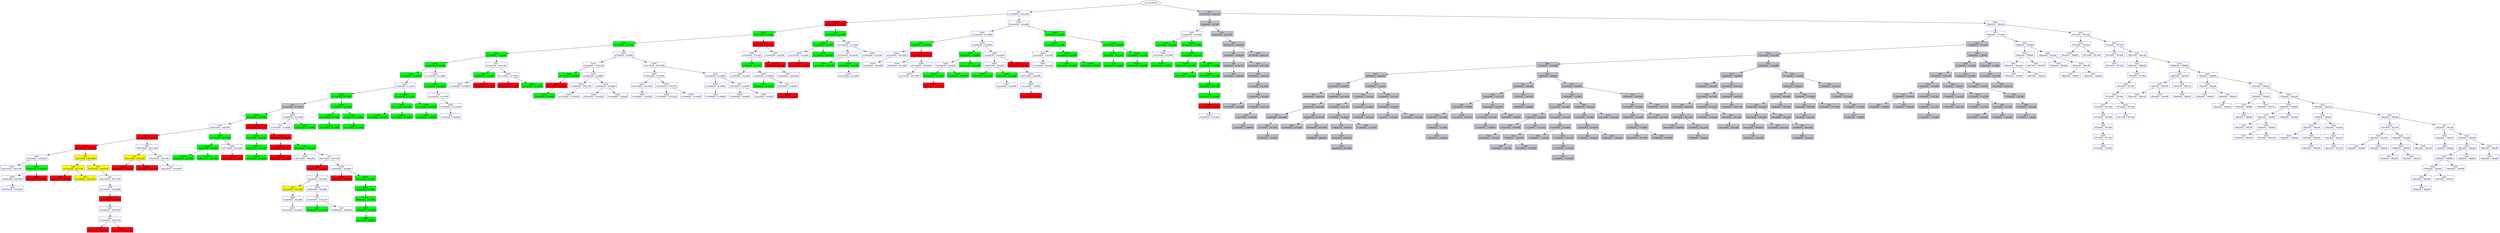 /* Pid:   1028 */
digraph processtree {
graph [rankdir = "TB"];
vad_ff2a90e8 -> vad_ff157280
vad_ff157280 [label = "{ Vad \n02620000 - 02620fff }"shape = "record" color = "blue" style = "filled" fillcolor = "white"];
vad_ff157280 -> vad_ff21b1a8
vad_ff21b1a8 [label = "{ VadS\n02100000 - 0213ffff }"shape = "record" color = "blue" style = "filled" fillcolor = "red"];
vad_ff21b1a8 -> vad_ff29d378
vad_ff29d378 [label = "{ VadS\n01e00000 - 01efffff }"shape = "record" color = "blue" style = "filled" fillcolor = "green"];
vad_ff29d378 -> vad_ff37e1a8
vad_ff37e1a8 [label = "{ VadS\n01790000 - 017cffff }"shape = "record" color = "blue" style = "filled" fillcolor = "green"];
vad_ff37e1a8 -> vad_ff22dd50
vad_ff22dd50 [label = "{ Vad \n01550000 - 0164ffff }"shape = "record" color = "blue" style = "filled" fillcolor = "green"];
vad_ff22dd50 -> vad_ff230628
vad_ff230628 [label = "{ VadS\n01490000 - 014cffff }"shape = "record" color = "blue" style = "filled" fillcolor = "green"];
vad_ff230628 -> vad_80fccb40
vad_80fccb40 [label = "{ Vadl\n01450000 - 0148ffff }"shape = "record" color = "blue" style = "filled" fillcolor = "green"];
vad_80fccb40 -> vad_ff225ce0
vad_ff225ce0 [label = "{ VadS\n01290000 - 012cffff }"shape = "record" color = "blue" style = "filled" fillcolor = "white"];
vad_ff225ce0 -> vad_80f647c8
vad_80f647c8 [label = "{ VadS\n01110000 - 0114ffff }"shape = "record" color = "blue" style = "filled" fillcolor = "green"];
vad_80f647c8 -> vad_ff2a3ab0
vad_ff2a3ab0 [label = "{ Vad \n01000000 - 01005fff }"shape = "record" color = "blue" style = "filled" fillcolor = "gray"];
vad_ff2a3ab0 -> vad_80f28098
vad_80f28098 [label = "{ VadS\n007b0000 - 007effff }"shape = "record" color = "blue" style = "filled" fillcolor = "green"];
vad_80f28098 -> vad_80f30b90
vad_80f30b90 [label = "{ VadS\n00620000 - 0065ffff }"shape = "record" color = "blue" style = "filled" fillcolor = "white"];
vad_80f30b90 -> vad_810045d8
vad_810045d8 [label = "{ VadS\n003a0000 - 003affff }"shape = "record" color = "blue" style = "filled" fillcolor = "red"];
vad_810045d8 -> vad_80f79278
vad_80f79278 [label = "{ VadS\n00190000 - 0019ffff }"shape = "record" color = "blue" style = "filled" fillcolor = "red"];
vad_80f79278 -> vad_80f66288
vad_80f66288 [label = "{ VadS\n00020000 - 00020fff }"shape = "record" color = "blue" style = "filled" fillcolor = "white"];
vad_80f66288 -> vad_80f664a0
vad_80f664a0 [label = "{ VadS\n00010000 - 00010fff }"shape = "record" color = "blue" style = "filled" fillcolor = "white"];
vad_80f66288 -> vad_ff2a3c18
vad_ff2a3c18 [label = "{ Vad \n00080000 - 00082fff }"shape = "record" color = "blue" style = "filled" fillcolor = "green"];
vad_ff2a3c18 -> vad_80f66720
vad_80f66720 [label = "{ VadS\n00040000 - 0007ffff }"shape = "record" color = "blue" style = "filled" fillcolor = "white"];
vad_80f66720 -> vad_ff200e10
vad_ff200e10 [label = "{ Vadl\n00030000 - 00030fff }"shape = "record" color = "blue" style = "filled" fillcolor = "white"];
vad_ff2a3c18 -> vad_ff22a3b0
vad_ff22a3b0 [label = "{ Vadl\n00090000 - 0018ffff }"shape = "record" color = "blue" style = "filled" fillcolor = "red"];
vad_80f79278 -> vad_ff1f2bf0
vad_ff1f2bf0 [label = "{ Vad \n00210000 - 00250fff }"shape = "record" color = "blue" style = "filled" fillcolor = "yellow"];
vad_ff1f2bf0 -> vad_ff1f2d00
vad_ff1f2d00 [label = "{ Vad \n001b0000 - 001c5fff }"shape = "record" color = "blue" style = "filled" fillcolor = "yellow"];
vad_ff1f2d00 -> vad_80f75380
vad_80f75380 [label = "{ Vad \n001a0000 - 001affff }"shape = "record" color = "blue" style = "filled" fillcolor = "red"];
vad_ff1f2d00 -> vad_ff1f2cd0
vad_ff1f2cd0 [label = "{ Vad \n001d0000 - 0020cfff }"shape = "record" color = "blue" style = "filled" fillcolor = "yellow"];
vad_ff1f2bf0 -> vad_ff1f2bc0
vad_ff1f2bc0 [label = "{ Vad \n00260000 - 00265fff }"shape = "record" color = "blue" style = "filled" fillcolor = "yellow"];
vad_ff1f2bc0 -> vad_ff200fd8
vad_ff200fd8 [label = "{ Vad \n00270000 - 00337fff }"shape = "record" color = "blue" style = "filled" fillcolor = "white"];
vad_ff200fd8 -> vad_ff200d90
vad_ff200d90 [label = "{ Vadl\n00340000 - 00340fff }"shape = "record" color = "blue" style = "filled" fillcolor = "white"];
vad_ff200d90 -> vad_80f79b38
vad_80f79b38 [label = "{ VadS\n00350000 - 0035ffff }"shape = "record" color = "blue" style = "filled" fillcolor = "red"];
vad_80f79b38 -> vad_ff200ba8
vad_ff200ba8 [label = "{ Vad \n00360000 - 00361fff }"shape = "record" color = "blue" style = "filled" fillcolor = "white"];
vad_ff200ba8 -> vad_ff207de8
vad_ff207de8 [label = "{ Vad \n00380000 - 00381fff }"shape = "record" color = "blue" style = "filled" fillcolor = "white"];
vad_ff207de8 -> vad_80f79820
vad_80f79820 [label = "{ VadS\n00370000 - 0037ffff }"shape = "record" color = "blue" style = "filled" fillcolor = "red"];
vad_ff207de8 -> vad_810c9fc0
vad_810c9fc0 [label = "{ VadS\n00390000 - 0039ffff }"shape = "record" color = "blue" style = "filled" fillcolor = "red"];
vad_810045d8 -> vad_ff200fa8
vad_ff200fa8 [label = "{ Vad \n00410000 - 00512fff }"shape = "record" color = "blue" style = "filled" fillcolor = "white"];
vad_ff200fa8 -> vad_ff200e50
vad_ff200e50 [label = "{ Vad \n003c0000 - 003c2fff }"shape = "record" color = "blue" style = "filled" fillcolor = "yellow"];
vad_ff200e50 -> vad_81004400
vad_81004400 [label = "{ VadS\n003b0000 - 003bffff }"shape = "record" color = "blue" style = "filled" fillcolor = "red"];
vad_ff200e50 -> vad_81004398
vad_81004398 [label = "{ VadS\n003d0000 - 0040ffff }"shape = "record" color = "blue" style = "filled" fillcolor = "red"];
vad_ff200fa8 -> vad_80f66148
vad_80f66148 [label = "{ VadS\n005a0000 - 0061ffff }"shape = "record" color = "blue" style = "filled" fillcolor = "white"];
vad_80f66148 -> vad_ff200d48
vad_ff200d48 [label = "{ Vad \n00520000 - 0059ffff }"shape = "record" color = "blue" style = "filled" fillcolor = "white"];
vad_80f30b90 -> vad_80ef8ad0
vad_80ef8ad0 [label = "{ VadS\n00720000 - 0075ffff }"shape = "record" color = "blue" style = "filled" fillcolor = "green"];
vad_80ef8ad0 -> vad_80f304f0
vad_80f304f0 [label = "{ VadS\n006a0000 - 006dffff }"shape = "record" color = "blue" style = "filled" fillcolor = "green"];
vad_80f304f0 -> vad_80f30708
vad_80f30708 [label = "{ VadS\n00660000 - 0069ffff }"shape = "record" color = "blue" style = "filled" fillcolor = "green"];
vad_80f304f0 -> vad_810276a8
vad_810276a8 [label = "{ VadS\n006e0000 - 0071ffff }"shape = "record" color = "blue" style = "filled" fillcolor = "green"];
vad_80ef8ad0 -> vad_80f2a830
vad_80f2a830 [label = "{ VadS\n00770000 - 007affff }"shape = "record" color = "blue" style = "filled" fillcolor = "white"];
vad_80f2a830 -> vad_80f63228
vad_80f63228 [label = "{ VadS\n00760000 - 0076ffff }"shape = "record" color = "blue" style = "filled" fillcolor = "red"];
vad_80f28098 -> vad_80fee180
vad_80fee180 [label = "{ VadS\n00a70000 - 00aaffff }"shape = "record" color = "blue" style = "filled" fillcolor = "red"];
vad_80fee180 -> vad_80fa5108
vad_80fa5108 [label = "{ VadS\n007f0000 - 0082ffff }"shape = "record" color = "blue" style = "filled" fillcolor = "green"];
vad_80fa5108 -> vad_ff3a6108
vad_ff3a6108 [label = "{ VadS\n00870000 - 00a6ffff }"shape = "record" color = "blue" style = "filled" fillcolor = "green"];
vad_ff3a6108 -> vad_ff3801e0
vad_ff3801e0 [label = "{ VadS\n00830000 - 0086ffff }"shape = "record" color = "blue" style = "filled" fillcolor = "green"];
vad_80fee180 -> vad_ff395f40
vad_ff395f40 [label = "{ VadS\n00b30000 - 00b6ffff }"shape = "record" color = "blue" style = "filled" fillcolor = "red"];
vad_ff395f40 -> vad_80fa8448
vad_80fa8448 [label = "{ VadS\n00af0000 - 00b2ffff }"shape = "record" color = "blue" style = "filled" fillcolor = "red"];
vad_80fa8448 -> vad_80fcf5f0
vad_80fcf5f0 [label = "{ VadS\n00ab0000 - 00aeffff }"shape = "record" color = "blue" style = "filled" fillcolor = "red"];
vad_ff395f40 -> vad_ff210da8
vad_ff210da8 [label = "{ Vad \n00bb0000 - 00bb1fff }"shape = "record" color = "blue" style = "filled" fillcolor = "green"];
vad_ff210da8 -> vad_80fa3460
vad_80fa3460 [label = "{ VadS\n00b70000 - 00baffff }"shape = "record" color = "blue" style = "filled" fillcolor = "white"];
vad_ff210da8 -> vad_ff209b20
vad_ff209b20 [label = "{ Vad \n00d70000 - 00d71fff }"shape = "record" color = "blue" style = "filled" fillcolor = "white"];
vad_ff209b20 -> vad_ff291210
vad_ff291210 [label = "{ VadS\n00bc0000 - 00cbffff }"shape = "record" color = "blue" style = "filled" fillcolor = "red"];
vad_ff291210 -> vad_ff210810
vad_ff210810 [label = "{ Vad \n00cf0000 - 00cf1fff }"shape = "record" color = "blue" style = "filled" fillcolor = "white"];
vad_ff210810 -> vad_ff1f5660
vad_ff1f5660 [label = "{ Vad \n00cc0000 - 00cc5fff }"shape = "record" color = "blue" style = "filled" fillcolor = "yellow"];
vad_ff1f5660 -> vad_ff3c0d78
vad_ff3c0d78 [label = "{ VadS\n00cd0000 - 00cdffff }"shape = "record" color = "blue" style = "filled" fillcolor = "white"];
vad_ff3c0d78 -> vad_81027d40
vad_81027d40 [label = "{ VadS\n00ce0000 - 00ce0fff }"shape = "record" color = "blue" style = "filled" fillcolor = "white"];
vad_ff210810 -> vad_ff3a20f0
vad_ff3a20f0 [label = "{ VadS\n00d00000 - 00d3ffff }"shape = "record" color = "blue" style = "filled" fillcolor = "white"];
vad_ff3a20f0 -> vad_ff3b7cb0
vad_ff3b7cb0 [label = "{ Vad \n00d50000 - 00d51fff }"shape = "record" color = "blue" style = "filled" fillcolor = "white"];
vad_ff3b7cb0 -> vad_80f67448
vad_80f67448 [label = "{ Vad \n00d40000 - 00d41fff }"shape = "record" color = "blue" style = "filled" fillcolor = "green"];
vad_ff3b7cb0 -> vad_80fce670
vad_80fce670 [label = "{ Vad \n00d60000 - 00d60fff }"shape = "record" color = "blue" style = "filled" fillcolor = "white"];
vad_ff209b20 -> vad_80ff0c48
vad_80ff0c48 [label = "{ VadS\n00e80000 - 00ebffff }"shape = "record" color = "blue" style = "filled" fillcolor = "white"];
vad_80ff0c48 -> vad_80faa890
vad_80faa890 [label = "{ VadS\n00d80000 - 00e7ffff }"shape = "record" color = "blue" style = "filled" fillcolor = "red"];
vad_80ff0c48 -> vad_ff39db38
vad_ff39db38 [label = "{ VadS\n00ec0000 - 00efffff }"shape = "record" color = "blue" style = "filled" fillcolor = "green"];
vad_ff39db38 -> vad_ff2ac760
vad_ff2ac760 [label = "{ VadS\n00f00000 - 00f3ffff }"shape = "record" color = "blue" style = "filled" fillcolor = "green"];
vad_ff2ac760 -> vad_80f4a1e8
vad_80f4a1e8 [label = "{ Vadl\n00f40000 - 00f7ffff }"shape = "record" color = "blue" style = "filled" fillcolor = "green"];
vad_80f4a1e8 -> vad_ff2ab430
vad_ff2ab430 [label = "{ VadS\n00f80000 - 00fbffff }"shape = "record" color = "blue" style = "filled" fillcolor = "green"];
vad_ff2ab430 -> vad_ff3b2b38
vad_ff3b2b38 [label = "{ VadS\n00fc0000 - 00ffffff }"shape = "record" color = "blue" style = "filled" fillcolor = "green"];
vad_ff2a3ab0 -> vad_ff2ab678
vad_ff2ab678 [label = "{ VadS\n01090000 - 010cffff }"shape = "record" color = "blue" style = "filled" fillcolor = "white"];
vad_ff2ab678 -> vad_ff224290
vad_ff224290 [label = "{ Vad \n01010000 - 0108ffff }"shape = "record" color = "blue" style = "filled" fillcolor = "white"];
vad_ff2ab678 -> vad_80f0b8b0
vad_80f0b8b0 [label = "{ VadS\n010d0000 - 0110ffff }"shape = "record" color = "blue" style = "filled" fillcolor = "green"];
vad_80f647c8 -> vad_ff3b5538
vad_ff3b5538 [label = "{ VadS\n011d0000 - 0120ffff }"shape = "record" color = "blue" style = "filled" fillcolor = "green"];
vad_ff3b5538 -> vad_ff1d77d8
vad_ff1d77d8 [label = "{ Vadl\n01190000 - 011cffff }"shape = "record" color = "blue" style = "filled" fillcolor = "green"];
vad_ff1d77d8 -> vad_ff2acbb8
vad_ff2acbb8 [label = "{ VadS\n01150000 - 0118ffff }"shape = "record" color = "blue" style = "filled" fillcolor = "green"];
vad_ff3b5538 -> vad_ff1fecd0
vad_ff1fecd0 [label = "{ Vad \n01250000 - 0128ffff }"shape = "record" color = "blue" style = "filled" fillcolor = "green"];
vad_ff1fecd0 -> vad_ff25b628
vad_ff25b628 [label = "{ VadS\n01210000 - 0124ffff }"shape = "record" color = "blue" style = "filled" fillcolor = "green"];
vad_ff225ce0 -> vad_81027b00
vad_81027b00 [label = "{ VadS\n01390000 - 013cffff }"shape = "record" color = "blue" style = "filled" fillcolor = "green"];
vad_81027b00 -> vad_ff128eb8
vad_ff128eb8 [label = "{ Vadl\n01310000 - 0134ffff }"shape = "record" color = "blue" style = "filled" fillcolor = "green"];
vad_ff128eb8 -> vad_ff259720
vad_ff259720 [label = "{ VadS\n012d0000 - 0130ffff }"shape = "record" color = "blue" style = "filled" fillcolor = "green"];
vad_ff128eb8 -> vad_80f71f40
vad_80f71f40 [label = "{ VadS\n01350000 - 0138ffff }"shape = "record" color = "blue" style = "filled" fillcolor = "green"];
vad_81027b00 -> vad_80f09c78
vad_80f09c78 [label = "{ VadS\n01410000 - 0144ffff }"shape = "record" color = "blue" style = "filled" fillcolor = "green"];
vad_80f09c78 -> vad_ff397950
vad_ff397950 [label = "{ VadS\n013d0000 - 0140ffff }"shape = "record" color = "blue" style = "filled" fillcolor = "green"];
vad_ff230628 -> vad_ff246628
vad_ff246628 [label = "{ VadS\n01510000 - 0154ffff }"shape = "record" color = "blue" style = "filled" fillcolor = "white"];
vad_ff246628 -> vad_ff213418
vad_ff213418 [label = "{ VadS\n014d0000 - 014d0fff }"shape = "record" color = "blue" style = "filled" fillcolor = "green"];
vad_ff213418 -> vad_ff148618
vad_ff148618 [label = "{ Vad \n014e0000 - 014e0fff }"shape = "record" color = "blue" style = "filled" fillcolor = "white"];
vad_ff148618 -> vad_ff20ae60
vad_ff20ae60 [label = "{ VadS\n01500000 - 01500fff }"shape = "record" color = "blue" style = "filled" fillcolor = "white"];
vad_ff20ae60 -> vad_ff3a4fd8
vad_ff3a4fd8 [label = "{ Vad \n014f0000 - 014f0fff }"shape = "record" color = "blue" style = "filled" fillcolor = "white"];
vad_ff22dd50 -> vad_80f27500
vad_80f27500 [label = "{ Vad \n016e0000 - 016e1fff }"shape = "record" color = "blue" style = "filled" fillcolor = "white"];
vad_80f27500 -> vad_ff214200
vad_ff214200 [label = "{ VadS\n01690000 - 016cffff }"shape = "record" color = "blue" style = "filled" fillcolor = "green"];
vad_ff214200 -> vad_80f66a30
vad_80f66a30 [label = "{ VadS\n01650000 - 0168ffff }"shape = "record" color = "blue" style = "filled" fillcolor = "white"];
vad_ff214200 -> vad_80fa90d0
vad_80fa90d0 [label = "{ VadS\n016d0000 - 016dffff }"shape = "record" color = "blue" style = "filled" fillcolor = "red"];
vad_80f27500 -> vad_ff22d218
vad_ff22d218 [label = "{ VadS\n01710000 - 0174ffff }"shape = "record" color = "blue" style = "filled" fillcolor = "white"];
vad_ff22d218 -> vad_80f02dc8
vad_80f02dc8 [label = "{ VadS\n016f0000 - 0170ffff }"shape = "record" color = "blue" style = "filled" fillcolor = "red"];
vad_ff22d218 -> vad_ff263398
vad_ff263398 [label = "{ VadS\n01750000 - 0178ffff }"shape = "record" color = "blue" style = "filled" fillcolor = "green"];
vad_ff37e1a8 -> vad_ff241490
vad_ff241490 [label = "{ VadS\n018f0000 - 018fffff }"shape = "record" color = "blue" style = "filled" fillcolor = "white"];
vad_ff241490 -> vad_ff25d8b8
vad_ff25d8b8 [label = "{ VadS\n01860000 - 01861fff }"shape = "record" color = "blue" style = "filled" fillcolor = "white"];
vad_ff25d8b8 -> vad_ff249e78
vad_ff249e78 [label = "{ VadS\n017d0000 - 0180ffff }"shape = "record" color = "blue" style = "filled" fillcolor = "green"];
vad_ff249e78 -> vad_ff269628
vad_ff269628 [label = "{ VadS\n01850000 - 0185ffff }"shape = "record" color = "blue" style = "filled" fillcolor = "red"];
vad_ff269628 -> vad_ff3c54e0
vad_ff3c54e0 [label = "{ VadS\n01810000 - 0184ffff }"shape = "record" color = "blue" style = "filled" fillcolor = "green"];
vad_ff25d8b8 -> vad_ff247c48
vad_ff247c48 [label = "{ VadS\n018b0000 - 018bffff }"shape = "record" color = "blue" style = "filled" fillcolor = "white"];
vad_ff247c48 -> vad_ff268a50
vad_ff268a50 [label = "{ VadS\n01890000 - 018a7fff }"shape = "record" color = "blue" style = "filled" fillcolor = "white"];
vad_ff268a50 -> vad_ff269ed8
vad_ff269ed8 [label = "{ VadS\n01870000 - 01887fff }"shape = "record" color = "blue" style = "filled" fillcolor = "white"];
vad_ff247c48 -> vad_ff284ce0
vad_ff284ce0 [label = "{ VadS\n018d0000 - 018dffff }"shape = "record" color = "blue" style = "filled" fillcolor = "white"];
vad_ff284ce0 -> vad_ff23f8b8
vad_ff23f8b8 [label = "{ VadS\n018c0000 - 018c0fff }"shape = "record" color = "blue" style = "filled" fillcolor = "white"];
vad_ff284ce0 -> vad_ff2418f0
vad_ff2418f0 [label = "{ VadS\n018e0000 - 018effff }"shape = "record" color = "blue" style = "filled" fillcolor = "white"];
vad_ff241490 -> vad_ff280e78
vad_ff280e78 [label = "{ VadS\n01970000 - 01970fff }"shape = "record" color = "blue" style = "filled" fillcolor = "white"];
vad_ff280e78 -> vad_ff260398
vad_ff260398 [label = "{ VadS\n01920000 - 0192ffff }"shape = "record" color = "blue" style = "filled" fillcolor = "white"];
vad_ff260398 -> vad_ff242628
vad_ff242628 [label = "{ VadS\n01910000 - 0191ffff }"shape = "record" color = "blue" style = "filled" fillcolor = "white"];
vad_ff242628 -> vad_ff260ce0
vad_ff260ce0 [label = "{ VadS\n01900000 - 0190ffff }"shape = "record" color = "blue" style = "filled" fillcolor = "white"];
vad_ff260398 -> vad_ff275a50
vad_ff275a50 [label = "{ VadS\n01940000 - 01957fff }"shape = "record" color = "blue" style = "filled" fillcolor = "white"];
vad_ff275a50 -> vad_ff270490
vad_ff270490 [label = "{ VadS\n01930000 - 01931fff }"shape = "record" color = "blue" style = "filled" fillcolor = "white"];
vad_ff275a50 -> vad_ff276398
vad_ff276398 [label = "{ VadS\n01960000 - 0196ffff }"shape = "record" color = "blue" style = "filled" fillcolor = "white"];
vad_ff280e78 -> vad_ff277be8
vad_ff277be8 [label = "{ VadS\n019a0000 - 019affff }"shape = "record" color = "blue" style = "filled" fillcolor = "white"];
vad_ff277be8 -> vad_ff280398
vad_ff280398 [label = "{ VadS\n01990000 - 0199ffff }"shape = "record" color = "blue" style = "filled" fillcolor = "white"];
vad_ff280398 -> vad_ff280f38
vad_ff280f38 [label = "{ VadS\n01980000 - 0198ffff }"shape = "record" color = "blue" style = "filled" fillcolor = "white"];
vad_ff277be8 -> vad_ff2583b0
vad_ff2583b0 [label = "{ Vad \n019c0000 - 01dbffff }"shape = "record" color = "blue" style = "filled" fillcolor = "white"];
vad_ff2583b0 -> vad_ff276be8
vad_ff276be8 [label = "{ VadS\n019b0000 - 019bffff }"shape = "record" color = "blue" style = "filled" fillcolor = "white"];
vad_ff2583b0 -> vad_ff27a2f8
vad_ff27a2f8 [label = "{ VadS\n01dc0000 - 01dfffff }"shape = "record" color = "blue" style = "filled" fillcolor = "white"];
vad_ff29d378 -> vad_80f2d838
vad_80f2d838 [label = "{ VadS\n020e0000 - 020effff }"shape = "record" color = "blue" style = "filled" fillcolor = "red"];
vad_80f2d838 -> vad_ff2701a8
vad_ff2701a8 [label = "{ VadS\n01fc0000 - 01fcffff }"shape = "record" color = "blue" style = "filled" fillcolor = "white"];
vad_ff2701a8 -> vad_ff394490
vad_ff394490 [label = "{ VadS\n01f40000 - 01f7ffff }"shape = "record" color = "blue" style = "filled" fillcolor = "green"];
vad_ff394490 -> vad_ff244d60
vad_ff244d60 [label = "{ VadS\n01f00000 - 01f3ffff }"shape = "record" color = "blue" style = "filled" fillcolor = "white"];
vad_ff394490 -> vad_ff1442e8
vad_ff1442e8 [label = "{ VadS\n01f90000 - 01f90fff }"shape = "record" color = "blue" style = "filled" fillcolor = "white"];
vad_ff1442e8 -> vad_ff135da8
vad_ff135da8 [label = "{ VadS\n01f80000 - 01f80fff }"shape = "record" color = "blue" style = "filled" fillcolor = "green"];
vad_ff1442e8 -> vad_80f2d210
vad_80f2d210 [label = "{ Vad \n01fb0000 - 01fbdfff }"shape = "record" color = "blue" style = "filled" fillcolor = "white"];
vad_80f2d210 -> vad_81004880
vad_81004880 [label = "{ VadS\n01fa0000 - 01faffff }"shape = "record" color = "blue" style = "filled" fillcolor = "red"];
vad_ff2701a8 -> vad_ff202248
vad_ff202248 [label = "{ VadS\n01fd0000 - 020cffff }"shape = "record" color = "blue" style = "filled" fillcolor = "red"];
vad_ff202248 -> vad_ff1ea008
vad_ff1ea008 [label = "{ Vad \n020d0000 - 020d1fff }"shape = "record" color = "blue" style = "filled" fillcolor = "white"];
vad_80f2d838 -> vad_80f04ac0
vad_80f04ac0 [label = "{ VadS\n020f0000 - 020fffff }"shape = "record" color = "blue" style = "filled" fillcolor = "white"];
vad_ff21b1a8 -> vad_ff38e770
vad_ff38e770 [label = "{ Vadl\n02210000 - 0224ffff }"shape = "record" color = "blue" style = "filled" fillcolor = "green"];
vad_ff38e770 -> vad_ff252ad0
vad_ff252ad0 [label = "{ VadS\n02190000 - 021cffff }"shape = "record" color = "blue" style = "filled" fillcolor = "green"];
vad_ff252ad0 -> vad_80f73e40
vad_80f73e40 [label = "{ VadS\n02150000 - 0218ffff }"shape = "record" color = "blue" style = "filled" fillcolor = "white"];
vad_80f73e40 -> vad_80ffce80
vad_80ffce80 [label = "{ VadS\n02140000 - 0214ffff }"shape = "record" color = "blue" style = "filled" fillcolor = "red"];
vad_ff252ad0 -> vad_ff1fc490
vad_ff1fc490 [label = "{ VadS\n021d0000 - 0220ffff }"shape = "record" color = "blue" style = "filled" fillcolor = "green"];
vad_ff38e770 -> vad_ff3b0638
vad_ff3b0638 [label = "{ VadS\n02390000 - 023cffff }"shape = "record" color = "blue" style = "filled" fillcolor = "white"];
vad_ff3b0638 -> vad_80f17308
vad_80f17308 [label = "{ Vad \n02260000 - 02260fff }"shape = "record" color = "blue" style = "filled" fillcolor = "white"];
vad_80f17308 -> vad_80fb9570
vad_80fb9570 [label = "{ VadS\n02250000 - 02253fff }"shape = "record" color = "blue" style = "filled" fillcolor = "green"];
vad_80f17308 -> vad_ff23e990
vad_ff23e990 [label = "{ VadS\n022b0000 - 022effff }"shape = "record" color = "blue" style = "filled" fillcolor = "green"];
vad_ff23e990 -> vad_ff2244c0
vad_ff2244c0 [label = "{ VadS\n02270000 - 022affff }"shape = "record" color = "blue" style = "filled" fillcolor = "white"];
vad_ff3b0638 -> vad_80fb8fa8
vad_80fb8fa8 [label = "{ VadS\n02490000 - 024cffff }"shape = "record" color = "blue" style = "filled" fillcolor = "white"];
vad_ff157280 -> vad_80fb6a18
vad_80fb6a18 [label = "{ VadS\n02be0000 - 02cdffff }"shape = "record" color = "blue" style = "filled" fillcolor = "white"];
vad_80fb6a18 -> vad_ff1595e8
vad_ff1595e8 [label = "{ VadS\n02760000 - 0279ffff }"shape = "record" color = "blue" style = "filled" fillcolor = "white"];
vad_ff1595e8 -> vad_ff149b28
vad_ff149b28 [label = "{ Vad \n026e0000 - 026e0fff }"shape = "record" color = "blue" style = "filled" fillcolor = "green"];
vad_ff149b28 -> vad_ff28d368
vad_ff28d368 [label = "{ VadS\n02630000 - 02630fff }"shape = "record" color = "blue" style = "filled" fillcolor = "white"];
vad_ff28d368 -> vad_ff291238
vad_ff291238 [label = "{ VadS\n026a0000 - 026dffff }"shape = "record" color = "blue" style = "filled" fillcolor = "white"];
vad_ff149b28 -> vad_ff1d7988
vad_ff1d7988 [label = "{ VadS\n02730000 - 0273ffff }"shape = "record" color = "blue" style = "filled" fillcolor = "red"];
vad_ff1d7988 -> vad_ff223d80
vad_ff223d80 [label = "{ VadS\n026f0000 - 0272ffff }"shape = "record" color = "blue" style = "filled" fillcolor = "white"];
vad_ff1d7988 -> vad_ff24f7c0
vad_ff24f7c0 [label = "{ VadS\n02740000 - 02740fff }"shape = "record" color = "blue" style = "filled" fillcolor = "white"];
vad_ff24f7c0 -> vad_80f2d1f0
vad_80f2d1f0 [label = "{ VadS\n02750000 - 02750fff }"shape = "record" color = "blue" style = "filled" fillcolor = "white"];
vad_ff1595e8 -> vad_ff28e600
vad_ff28e600 [label = "{ VadS\n028d0000 - 0290ffff }"shape = "record" color = "blue" style = "filled" fillcolor = "white"];
vad_ff28e600 -> vad_ff229168
vad_ff229168 [label = "{ Vadl\n02880000 - 028bffff }"shape = "record" color = "blue" style = "filled" fillcolor = "green"];
vad_ff229168 -> vad_ffafb788
vad_ffafb788 [label = "{ VadS\n02800000 - 0283ffff }"shape = "record" color = "blue" style = "filled" fillcolor = "white"];
vad_ffafb788 -> vad_ff131a60
vad_ff131a60 [label = "{ VadS\n027a0000 - 027dffff }"shape = "record" color = "blue" style = "filled" fillcolor = "green"];
vad_ff131a60 -> vad_80fbaf00
vad_80fbaf00 [label = "{ VadS\n027e0000 - 027fffff }"shape = "record" color = "blue" style = "filled" fillcolor = "red"];
vad_ffafb788 -> vad_810048e8
vad_810048e8 [label = "{ VadS\n02840000 - 0287ffff }"shape = "record" color = "blue" style = "filled" fillcolor = "green"];
vad_ff229168 -> vad_ff13b740
vad_ff13b740 [label = "{ Vad \n028c0000 - 028c0fff }"shape = "record" color = "blue" style = "filled" fillcolor = "green"];
vad_ff28e600 -> vad_ff1d8f38
vad_ff1d8f38 [label = "{ VadS\n02ab0000 - 02ab0fff }"shape = "record" color = "blue" style = "filled" fillcolor = "white"];
vad_ff1d8f38 -> vad_80f097c8
vad_80f097c8 [label = "{ VadS\n02a10000 - 02a4ffff }"shape = "record" color = "blue" style = "filled" fillcolor = "white"];
vad_80f097c8 -> vad_80f79da0
vad_80f79da0 [label = "{ VadS\n02910000 - 02a0ffff }"shape = "record" color = "blue" style = "filled" fillcolor = "green"];
vad_80f097c8 -> vad_ff2120a8
vad_ff2120a8 [label = "{ VadS\n02aa0000 - 02aa0fff }"shape = "record" color = "blue" style = "filled" fillcolor = "green"];
vad_ff2120a8 -> vad_80f75610
vad_80f75610 [label = "{ VadS\n02a60000 - 02a9ffff }"shape = "record" color = "blue" style = "filled" fillcolor = "white"];
vad_ff1d8f38 -> vad_ff2abaa8
vad_ff2abaa8 [label = "{ VadS\n02b20000 - 02b5ffff }"shape = "record" color = "blue" style = "filled" fillcolor = "red"];
vad_ff2abaa8 -> vad_ff1f69b8
vad_ff1f69b8 [label = "{ VadS\n02b10000 - 02b1ffff }"shape = "record" color = "blue" style = "filled" fillcolor = "white"];
vad_ff1f69b8 -> vad_ffafb720
vad_ffafb720 [label = "{ VadS\n02ac0000 - 02afffff }"shape = "record" color = "blue" style = "filled" fillcolor = "white"];
vad_ffafb720 -> vad_ff215ef8
vad_ff215ef8 [label = "{ VadS\n02b00000 - 02b0ffff }"shape = "record" color = "blue" style = "filled" fillcolor = "red"];
vad_80fb6a18 -> vad_ff390228
vad_ff390228 [label = "{ VadS\n02f60000 - 02f9ffff }"shape = "record" color = "blue" style = "filled" fillcolor = "green"];
vad_ff390228 -> vad_ff3931d8
vad_ff3931d8 [label = "{ VadS\n02e60000 - 02e9ffff }"shape = "record" color = "blue" style = "filled" fillcolor = "green"];
vad_ff3931d8 -> vad_ff26a530
vad_ff26a530 [label = "{ VadS\n02e20000 - 02e5ffff }"shape = "record" color = "blue" style = "filled" fillcolor = "white"];
vad_ff26a530 -> vad_ff1db428
vad_ff1db428 [label = "{ VadS\n02d20000 - 02e1ffff }"shape = "record" color = "blue" style = "filled" fillcolor = "white"];
vad_ff3931d8 -> vad_ff2598b8
vad_ff2598b8 [label = "{ VadS\n02ee0000 - 02f1ffff }"shape = "record" color = "blue" style = "filled" fillcolor = "green"];
vad_ff2598b8 -> vad_80f02f78
vad_80f02f78 [label = "{ VadS\n02ea0000 - 02edffff }"shape = "record" color = "blue" style = "filled" fillcolor = "green"];
vad_ff2598b8 -> vad_ff14f6c8
vad_ff14f6c8 [label = "{ Vadl\n02f20000 - 02f5ffff }"shape = "record" color = "blue" style = "filled" fillcolor = "green"];
vad_ff390228 -> vad_81023770
vad_81023770 [label = "{ VadS\n03020000 - 0305ffff }"shape = "record" color = "blue" style = "filled" fillcolor = "green"];
vad_81023770 -> vad_ff288908
vad_ff288908 [label = "{ VadS\n02fe0000 - 0301ffff }"shape = "record" color = "blue" style = "filled" fillcolor = "green"];
vad_ff288908 -> vad_ff134c30
vad_ff134c30 [label = "{ Vadl\n02fa0000 - 02fdffff }"shape = "record" color = "blue" style = "filled" fillcolor = "green"];
vad_81023770 -> vad_ff2218b8
vad_ff2218b8 [label = "{ VadS\n030a0000 - 030dffff }"shape = "record" color = "blue" style = "filled" fillcolor = "green"];
vad_ff2218b8 -> vad_80f64480
vad_80f64480 [label = "{ VadS\n03060000 - 0309ffff }"shape = "record" color = "blue" style = "filled" fillcolor = "green"];
vad_ff2a90e8 -> vad_ff200e80
vad_ff200e80 [label = "{ Vad \n5ad70000 - 5ada7fff }"shape = "record" color = "blue" style = "filled" fillcolor = "gray"];
vad_ff200e80 -> vad_80f69370
vad_80f69370 [label = "{ Vad \n0ffd0000 - 0fff7fff }"shape = "record" color = "blue" style = "filled" fillcolor = "gray"];
vad_80f69370 -> vad_ff3990b8
vad_ff3990b8 [label = "{ VadS\n03380000 - 033bffff }"shape = "record" color = "blue" style = "filled" fillcolor = "white"];
vad_ff3990b8 -> vad_80ef7420
vad_80ef7420 [label = "{ VadS\n032a0000 - 032dffff }"shape = "record" color = "blue" style = "filled" fillcolor = "green"];
vad_80ef7420 -> vad_80f55930
vad_80f55930 [label = "{ VadS\n03220000 - 0325ffff }"shape = "record" color = "blue" style = "filled" fillcolor = "white"];
vad_80f55930 -> vad_80f02958
vad_80f02958 [label = "{ VadS\n03260000 - 0329ffff }"shape = "record" color = "blue" style = "filled" fillcolor = "green"];
vad_ff3990b8 -> vad_80f6fda0
vad_80f6fda0 [label = "{ VadS\n033c0000 - 033fffff }"shape = "record" color = "blue" style = "filled" fillcolor = "green"];
vad_80f6fda0 -> vad_ff1fef78
vad_ff1fef78 [label = "{ VadS\n03440000 - 0347ffff }"shape = "record" color = "blue" style = "filled" fillcolor = "green"];
vad_ff1fef78 -> vad_ff20bb88
vad_ff20bb88 [label = "{ VadS\n03400000 - 0343ffff }"shape = "record" color = "blue" style = "filled" fillcolor = "green"];
vad_ff1fef78 -> vad_ff3921d8
vad_ff3921d8 [label = "{ VadS\n034c0000 - 034fffff }"shape = "record" color = "blue" style = "filled" fillcolor = "green"];
vad_ff3921d8 -> vad_ff29d190
vad_ff29d190 [label = "{ VadS\n03480000 - 034bffff }"shape = "record" color = "blue" style = "filled" fillcolor = "green"];
vad_ff3921d8 -> vad_80f08080
vad_80f08080 [label = "{ VadS\n03500000 - 0353ffff }"shape = "record" color = "blue" style = "filled" fillcolor = "green"];
vad_80f08080 -> vad_ff263430
vad_ff263430 [label = "{ VadS\n03540000 - 0357ffff }"shape = "record" color = "blue" style = "filled" fillcolor = "green"];
vad_ff263430 -> vad_ff386f40
vad_ff386f40 [label = "{ Vad \n03580000 - 0358ffff }"shape = "record" color = "blue" style = "filled" fillcolor = "green"];
vad_ff386f40 -> vad_80feb788
vad_80feb788 [label = "{ VadS\n03590000 - 0359ffff }"shape = "record" color = "blue" style = "filled" fillcolor = "red"];
vad_80feb788 -> vad_80f2b768
vad_80f2b768 [label = "{ VadS\n035a0000 - 035dffff }"shape = "record" color = "blue" style = "filled" fillcolor = "white"];
vad_80f69370 -> vad_ff207820
vad_ff207820 [label = "{ Vad \n20000000 - 202c4fff }"shape = "record" color = "blue" style = "filled" fillcolor = "gray"];
vad_ff207820 -> vad_80f02f98
vad_80f02f98 [label = "{ Vad \n59490000 - 594b7fff }"shape = "record" color = "blue" style = "filled" fillcolor = "gray"];
vad_80f02f98 -> vad_ff1fcfd8
vad_ff1fcfd8 [label = "{ Vad \n50000000 - 50004fff }"shape = "record" color = "blue" style = "filled" fillcolor = "gray"];
vad_ff1fcfd8 -> vad_ff2088a8
vad_ff2088a8 [label = "{ Vad \n4d4f0000 - 4d547fff }"shape = "record" color = "blue" style = "filled" fillcolor = "gray"];
vad_ff2088a8 -> vad_ff253568
vad_ff253568 [label = "{ Vad \n4c0a0000 - 4c0b6fff }"shape = "record" color = "blue" style = "filled" fillcolor = "gray"];
vad_ff1fcfd8 -> vad_ff208908
vad_ff208908 [label = "{ Vad \n50040000 - 50158fff }"shape = "record" color = "blue" style = "filled" fillcolor = "gray"];
vad_ff208908 -> vad_ff29d910
vad_ff29d910 [label = "{ Vad \n50640000 - 5064cfff }"shape = "record" color = "blue" style = "filled" fillcolor = "gray"];
vad_ff29d910 -> vad_ff215fd8
vad_ff215fd8 [label = "{ Vad \n57cc0000 - 57cf5fff }"shape = "record" color = "blue" style = "filled" fillcolor = "gray"];
vad_ff215fd8 -> vad_ff2a9048
vad_ff2a9048 [label = "{ Vad \n57d40000 - 57d4afff }"shape = "record" color = "blue" style = "filled" fillcolor = "gray"];
vad_ff2a9048 -> vad_80ef7318
vad_80ef7318 [label = "{ Vad \n57d20000 - 57d2ffff }"shape = "record" color = "blue" style = "filled" fillcolor = "gray"];
vad_ff2a9048 -> vad_ff1fce50
vad_ff1fce50 [label = "{ Vad \n57d50000 - 57d57fff }"shape = "record" color = "blue" style = "filled" fillcolor = "gray"];
vad_ff1fce50 -> vad_80f316b8
vad_80f316b8 [label = "{ Vad \n57d70000 - 57db5fff }"shape = "record" color = "blue" style = "filled" fillcolor = "gray"];
vad_80f316b8 -> vad_ff3a5090
vad_ff3a5090 [label = "{ Vad \n57d60000 - 57d69fff }"shape = "record" color = "blue" style = "filled" fillcolor = "gray"];
vad_80f02f98 -> vad_ff149328
vad_ff149328 [label = "{ Vad \n597f0000 - 5985cfff }"shape = "record" color = "blue" style = "filled" fillcolor = "gray"];
vad_ff200e80 -> vad_ff1f3278
vad_ff1f3278 [label = "{ Vadl\n7ff6e000 - 7ff6efff }"shape = "record" color = "blue" style = "filled" fillcolor = "white"];
vad_ff1f3278 -> vad_ff1f2d60
vad_ff1f2d60 [label = "{ Vad \n7f6f0000 - 7f7effff }"shape = "record" color = "blue" style = "filled" fillcolor = "white"];
vad_ff1f2d60 -> vad_ff1f2a40
vad_ff1f2a40 [label = "{ Vad \n774e0000 - 7761bfff }"shape = "record" color = "blue" style = "filled" fillcolor = "gray"];
vad_ff1f2a40 -> vad_ff200eb0
vad_ff200eb0 [label = "{ Vad \n769c0000 - 76a72fff }"shape = "record" color = "blue" style = "filled" fillcolor = "gray"];
vad_ff200eb0 -> vad_ff21d9c0
vad_ff21d9c0 [label = "{ Vad \n723d0000 - 723ebfff }"shape = "record" color = "blue" style = "filled" fillcolor = "gray"];
vad_ff21d9c0 -> vad_80f75418
vad_80f75418 [label = "{ Vad \n6f880000 - 6fa49fff }"shape = "record" color = "blue" style = "filled" fillcolor = "gray"];
vad_80f75418 -> vad_ff1f2b30
vad_ff1f2b30 [label = "{ Vad \n5cb70000 - 5cb95fff }"shape = "record" color = "blue" style = "filled" fillcolor = "gray"];
vad_ff1f2b30 -> vad_ff291ab8
vad_ff291ab8 [label = "{ Vad \n5b860000 - 5b8b3fff }"shape = "record" color = "blue" style = "filled" fillcolor = "gray"];
vad_ff1f2b30 -> vad_ff2009f0
vad_ff2009f0 [label = "{ Vad \n5d090000 - 5d126fff }"shape = "record" color = "blue" style = "filled" fillcolor = "gray"];
vad_ff2009f0 -> vad_ff29bda8
vad_ff29bda8 [label = "{ Vad \n606b0000 - 607bcfff }"shape = "record" color = "blue" style = "filled" fillcolor = "gray"];
vad_ff29bda8 -> vad_ff225240
vad_ff225240 [label = "{ Vad \n600a0000 - 600aafff }"shape = "record" color = "blue" style = "filled" fillcolor = "gray"];
vad_ff225240 -> vad_ff1498a0
vad_ff1498a0 [label = "{ Vad \n5f770000 - 5f77bfff }"shape = "record" color = "blue" style = "filled" fillcolor = "gray"];
vad_ff1498a0 -> vad_ff13c700
vad_ff13c700 [label = "{ Vad \n5f740000 - 5f74dfff }"shape = "record" color = "blue" style = "filled" fillcolor = "gray"];
vad_ff29bda8 -> vad_ff1f6150
vad_ff1f6150 [label = "{ Vad \n662b0000 - 66307fff }"shape = "record" color = "blue" style = "filled" fillcolor = "gray"];
vad_ff1f6150 -> vad_80fb1b30
vad_80fb1b30 [label = "{ Vad \n61990000 - 61998fff }"shape = "record" color = "blue" style = "filled" fillcolor = "gray"];
vad_ff1f6150 -> vad_ff2ab938
vad_ff2ab938 [label = "{ Vad \n66460000 - 664b4fff }"shape = "record" color = "blue" style = "filled" fillcolor = "gray"];
vad_ff2ab938 -> vad_ff29f328
vad_ff29f328 [label = "{ Vad \n688f0000 - 688f8fff }"shape = "record" color = "blue" style = "filled" fillcolor = "gray"];
vad_80f75418 -> vad_80f55d20
vad_80f55d20 [label = "{ Vad \n71bf0000 - 71c02fff }"shape = "record" color = "blue" style = "filled" fillcolor = "gray"];
vad_80f55d20 -> vad_ff2140e8
vad_ff2140e8 [label = "{ Vad \n71ab0000 - 71ac6fff }"shape = "record" color = "blue" style = "filled" fillcolor = "gray"];
vad_ff2140e8 -> vad_ff1e1b90
vad_ff1e1b90 [label = "{ Vad \n71aa0000 - 71aa7fff }"shape = "record" color = "blue" style = "filled" fillcolor = "gray"];
vad_ff1e1b90 -> vad_ff2a5148
vad_ff2a5148 [label = "{ Vad \n71a50000 - 71a8efff }"shape = "record" color = "blue" style = "filled" fillcolor = "gray"];
vad_ff2a5148 -> vad_ff201348
vad_ff201348 [label = "{ Vad \n708b0000 - 708bcfff }"shape = "record" color = "blue" style = "filled" fillcolor = "gray"];
vad_ff201348 -> vad_80f05120
vad_80f05120 [label = "{ Vad \n6fb10000 - 6fbaefff }"shape = "record" color = "blue" style = "filled" fillcolor = "gray"];
vad_80f05120 -> vad_80f08f48
vad_80f08f48 [label = "{ Vad \n6fbd0000 - 6fc0dfff }"shape = "record" color = "blue" style = "filled" fillcolor = "gray"];
vad_ff2a5148 -> vad_ff1f60f0
vad_ff1f60f0 [label = "{ Vad \n71a90000 - 71a97fff }"shape = "record" color = "blue" style = "filled" fillcolor = "gray"];
vad_ff2140e8 -> vad_ff159550
vad_ff159550 [label = "{ Vad \n71ad0000 - 71ad8fff }"shape = "record" color = "blue" style = "filled" fillcolor = "gray"];
vad_ff159550 -> vad_80f5b8c8
vad_80f5b8c8 [label = "{ Vad \n71b20000 - 71b31fff }"shape = "record" color = "blue" style = "filled" fillcolor = "gray"];
vad_80f55d20 -> vad_80f7b530
vad_80f7b530 [label = "{ Vad \n722d0000 - 722dcfff }"shape = "record" color = "blue" style = "filled" fillcolor = "gray"];
vad_80f7b530 -> vad_80f6f410
vad_80f6f410 [label = "{ Vad \n72000000 - 72006fff }"shape = "record" color = "blue" style = "filled" fillcolor = "gray"];
vad_80f6f410 -> vad_80fb99a0
vad_80fb99a0 [label = "{ Vad \n71cf0000 - 71d3afff }"shape = "record" color = "blue" style = "filled" fillcolor = "gray"];
vad_80f6f410 -> vad_ff273ef8
vad_ff273ef8 [label = "{ Vad \n72240000 - 72274fff }"shape = "record" color = "blue" style = "filled" fillcolor = "gray"];
vad_ff21d9c0 -> vad_80ff4a60
vad_80ff4a60 [label = "{ Vad \n74f90000 - 74f98fff }"shape = "record" color = "blue" style = "filled" fillcolor = "gray"];
vad_80ff4a60 -> vad_ff263268
vad_ff263268 [label = "{ Vad \n74f40000 - 74f4bfff }"shape = "record" color = "blue" style = "filled" fillcolor = "gray"];
vad_ff263268 -> vad_80feb9f8
vad_80feb9f8 [label = "{ Vad \n73d20000 - 73d27fff }"shape = "record" color = "blue" style = "filled" fillcolor = "gray"];
vad_80feb9f8 -> vad_810051c8
vad_810051c8 [label = "{ Vad \n73030000 - 7303ffff }"shape = "record" color = "blue" style = "filled" fillcolor = "gray"];
vad_810051c8 -> vad_ff2088d8
vad_ff2088d8 [label = "{ Vad \n73000000 - 73025fff }"shape = "record" color = "blue" style = "filled" fillcolor = "gray"];
vad_ff2088d8 -> vad_ff216520
vad_ff216520 [label = "{ Vad \n72480000 - 724affff }"shape = "record" color = "blue" style = "filled" fillcolor = "gray"];
vad_ff216520 -> vad_ff2aa6c0
vad_ff2aa6c0 [label = "{ Vad \n724b0000 - 724b5fff }"shape = "record" color = "blue" style = "filled" fillcolor = "gray"];
vad_810051c8 -> vad_ff1354e8
vad_ff1354e8 [label = "{ Vadl\n733e0000 - 7341efff }"shape = "record" color = "blue" style = "filled" fillcolor = "gray"];
vad_80feb9f8 -> vad_80febce0
vad_80febce0 [label = "{ Vad \n74ad0000 - 74ad7fff }"shape = "record" color = "blue" style = "filled" fillcolor = "gray"];
vad_80febce0 -> vad_80f68628
vad_80f68628 [label = "{ Vad \n74370000 - 7437afff }"shape = "record" color = "blue" style = "filled" fillcolor = "gray"];
vad_80f68628 -> vad_ff1e5370
vad_ff1e5370 [label = "{ Vad \n73d30000 - 73d46fff }"shape = "record" color = "blue" style = "filled" fillcolor = "gray"];
vad_80febce0 -> vad_ff1364d8
vad_ff1364d8 [label = "{ Vad \n74f00000 - 74f0bfff }"shape = "record" color = "blue" style = "filled" fillcolor = "gray"];
vad_ff263268 -> vad_ff22c3e8
vad_ff22c3e8 [label = "{ Vad \n74f50000 - 74f54fff }"shape = "record" color = "blue" style = "filled" fillcolor = "gray"];
vad_ff22c3e8 -> vad_80faf1f8
vad_80faf1f8 [label = "{ Vad \n74f80000 - 74f88fff }"shape = "record" color = "blue" style = "filled" fillcolor = "gray"];
vad_80ff4a60 -> vad_ff290a10
vad_ff290a10 [label = "{ Vad \n76360000 - 7636ffff }"shape = "record" color = "blue" style = "filled" fillcolor = "gray"];
vad_ff290a10 -> vad_ff1de668
vad_ff1de668 [label = "{ Vad \n754d0000 - 7554ffff }"shape = "record" color = "blue" style = "filled" fillcolor = "gray"];
vad_ff1de668 -> vad_80f68db8
vad_80f68db8 [label = "{ Vad \n751a0000 - 751cdfff }"shape = "record" color = "blue" style = "filled" fillcolor = "gray"];
vad_80f68db8 -> vad_ff3b6c38
vad_ff3b6c38 [label = "{ Vad \n75090000 - 750a9fff }"shape = "record" color = "blue" style = "filled" fillcolor = "gray"];
vad_ff3b6c38 -> vad_ff374920
vad_ff374920 [label = "{ Vad \n75070000 - 75088fff }"shape = "record" color = "blue" style = "filled" fillcolor = "gray"];
vad_ff374920 -> vad_ff157100
vad_ff157100 [label = "{ Vad \n75020000 - 7503afff }"shape = "record" color = "blue" style = "filled" fillcolor = "gray"];
vad_ff3b6c38 -> vad_ff208878
vad_ff208878 [label = "{ Vad \n75150000 - 75163fff }"shape = "record" color = "blue" style = "filled" fillcolor = "gray"];
vad_ff208878 -> vad_ff159580
vad_ff159580 [label = "{ Vad \n750f0000 - 75102fff }"shape = "record" color = "blue" style = "filled" fillcolor = "gray"];
vad_ff159580 -> vad_ff1594c0
vad_ff1594c0 [label = "{ Vad \n750b0000 - 750c1fff }"shape = "record" color = "blue" style = "filled" fillcolor = "gray"];
vad_ff159580 -> vad_ff159520
vad_ff159520 [label = "{ Vad \n75130000 - 75143fff }"shape = "record" color = "blue" style = "filled" fillcolor = "gray"];
vad_80f68db8 -> vad_ff26ae60
vad_ff26ae60 [label = "{ Vad \n753e0000 - 7544cfff }"shape = "record" color = "blue" style = "filled" fillcolor = "gray"];
vad_ff26ae60 -> vad_ff367568
vad_ff367568 [label = "{ Vad \n75260000 - 75288fff }"shape = "record" color = "blue" style = "filled" fillcolor = "gray"];
vad_ff367568 -> vad_ff157090
vad_ff157090 [label = "{ Vad \n75200000 - 7522dfff }"shape = "record" color = "blue" style = "filled" fillcolor = "gray"];
vad_ff367568 -> vad_ff159708
vad_ff159708 [label = "{ Vad \n75290000 - 752c6fff }"shape = "record" color = "blue" style = "filled" fillcolor = "gray"];
vad_ff159708 -> vad_80ffb830
vad_80ffb830 [label = "{ Vad \n75310000 - 7534efff }"shape = "record" color = "blue" style = "filled" fillcolor = "gray"];
vad_80ffb830 -> vad_80ff7730
vad_80ff7730 [label = "{ Vad \n75390000 - 753d5fff }"shape = "record" color = "blue" style = "filled" fillcolor = "gray"];
vad_ff1de668 -> vad_80f68c40
vad_80f68c40 [label = "{ Vad \n76080000 - 760e4fff }"shape = "record" color = "blue" style = "filled" fillcolor = "gray"];
vad_80f68c40 -> vad_ff153650
vad_ff153650 [label = "{ Vad \n75e90000 - 75f3ffff }"shape = "record" color = "blue" style = "filled" fillcolor = "gray"];
vad_ff153650 -> vad_80ffb800
vad_80ffb800 [label = "{ Vad \n75690000 - 75705fff }"shape = "record" color = "blue" style = "filled" fillcolor = "gray"];
vad_80ffb800 -> vad_ff1e8760
vad_ff1e8760 [label = "{ Vad \n755f0000 - 75689fff }"shape = "record" color = "blue" style = "filled" fillcolor = "gray"];
vad_80ffb800 -> vad_ff266f00
vad_ff266f00 [label = "{ Vad \n75880000 - 75890fff }"shape = "record" color = "blue" style = "filled" fillcolor = "gray"];
vad_80f68c40 -> vad_80ff96c8
vad_80ff96c8 [label = "{ Vad \n762c0000 - 76344fff }"shape = "record" color = "blue" style = "filled" fillcolor = "gray"];
vad_ff290a10 -> vad_ff21d9f0
vad_ff21d9f0 [label = "{ Vad \n767f0000 - 76816fff }"shape = "record" color = "blue" style = "filled" fillcolor = "gray"];
vad_ff21d9f0 -> vad_ff1e9b78
vad_ff1e9b78 [label = "{ Vad \n767a0000 - 767b2fff }"shape = "record" color = "blue" style = "filled" fillcolor = "gray"];
vad_ff1e9b78 -> vad_80fcd600
vad_80fcd600 [label = "{ Vad \n76400000 - 765a5fff }"shape = "record" color = "blue" style = "filled" fillcolor = "gray"];
vad_80fcd600 -> vad_ff367538
vad_ff367538 [label = "{ Vad \n76780000 - 76788fff }"shape = "record" color = "blue" style = "filled" fillcolor = "gray"];
vad_ff367538 -> vad_ff1595b0
vad_ff1595b0 [label = "{ Vad \n76620000 - 76759fff }"shape = "record" color = "blue" style = "filled" fillcolor = "gray"];
vad_ff367538 -> vad_80f52ee8
vad_80f52ee8 [label = "{ Vad \n76790000 - 7679bfff }"shape = "record" color = "blue" style = "filled" fillcolor = "gray"];
vad_ff1e9b78 -> vad_ff24f048
vad_ff24f048 [label = "{ Vad \n767c0000 - 767ebfff }"shape = "record" color = "blue" style = "filled" fillcolor = "gray"];
vad_ff21d9f0 -> vad_80f94dc8
vad_80f94dc8 [label = "{ Vad \n768d0000 - 76973fff }"shape = "record" color = "blue" style = "filled" fillcolor = "gray"];
vad_ff200eb0 -> vad_ff1fa288
vad_ff1fa288 [label = "{ Vad \n76d80000 - 76d9dfff }"shape = "record" color = "blue" style = "filled" fillcolor = "gray"];
vad_ff1fa288 -> vad_ff1f2a70
vad_ff1f2a70 [label = "{ Vad \n76b40000 - 76b6cfff }"shape = "record" color = "blue" style = "filled" fillcolor = "gray"];
vad_ff1f2a70 -> vad_ff29bd78
vad_ff29bd78 [label = "{ Vad \n76b20000 - 76b30fff }"shape = "record" color = "blue" style = "filled" fillcolor = "gray"];
vad_ff1f2a70 -> vad_ff203f50
vad_ff203f50 [label = "{ Vad \n76d30000 - 76d33fff }"shape = "record" color = "blue" style = "filled" fillcolor = "gray"];
vad_ff203f50 -> vad_81029870
vad_81029870 [label = "{ Vad \n76c30000 - 76c5dfff }"shape = "record" color = "blue" style = "filled" fillcolor = "gray"];
vad_81029870 -> vad_ff1de698
vad_ff1de698 [label = "{ Vad \n76b70000 - 76b8efff }"shape = "record" color = "blue" style = "filled" fillcolor = "gray"];
vad_ff1de698 -> vad_ff210ae0
vad_ff210ae0 [label = "{ Vad \n76bd0000 - 76be3fff }"shape = "record" color = "blue" style = "filled" fillcolor = "gray"];
vad_ff210ae0 -> vad_ff225210
vad_ff225210 [label = "{ Vad \n76bb0000 - 76bb4fff }"shape = "record" color = "blue" style = "filled" fillcolor = "gray"];
vad_ff210ae0 -> vad_80fcd5d0
vad_80fcd5d0 [label = "{ Vad \n76c00000 - 76c2dfff }"shape = "record" color = "blue" style = "filled" fillcolor = "gray"];
vad_80fcd5d0 -> vad_ff157b08
vad_ff157b08 [label = "{ Vad \n76bf0000 - 76bfafff }"shape = "record" color = "blue" style = "filled" fillcolor = "gray"];
vad_81029870 -> vad_81029840
vad_81029840 [label = "{ Vad \n76c90000 - 76cb7fff }"shape = "record" color = "blue" style = "filled" fillcolor = "gray"];
vad_81029840 -> vad_ff258438
vad_ff258438 [label = "{ Vad \n76c60000 - 76c89fff }"shape = "record" color = "blue" style = "filled" fillcolor = "gray"];
vad_81029840 -> vad_ff3c6b80
vad_ff3c6b80 [label = "{ Vad \n76ce0000 - 76cf1fff }"shape = "record" color = "blue" style = "filled" fillcolor = "gray"];
vad_ff3c6b80 -> vad_ff1594f0
vad_ff1594f0 [label = "{ Vad \n76d10000 - 76d20fff }"shape = "record" color = "blue" style = "filled" fillcolor = "gray"];
vad_ff203f50 -> vad_ff255ad8
vad_ff255ad8 [label = "{ Vad \n76d60000 - 76d78fff }"shape = "record" color = "blue" style = "filled" fillcolor = "gray"];
vad_ff255ad8 -> vad_ff2102e0
vad_ff2102e0 [label = "{ Vad \n76d40000 - 76d57fff }"shape = "record" color = "blue" style = "filled" fillcolor = "gray"];
vad_ff1fa288 -> vad_ff1f29e0
vad_ff1f29e0 [label = "{ Vad \n77120000 - 771abfff }"shape = "record" color = "blue" style = "filled" fillcolor = "gray"];
vad_ff1f29e0 -> vad_80f55d50
vad_80f55d50 [label = "{ Vad \n76f60000 - 76f8bfff }"shape = "record" color = "blue" style = "filled" fillcolor = "gray"];
vad_80f55d50 -> vad_ff206268
vad_ff206268 [label = "{ Vad \n76f20000 - 76f46fff }"shape = "record" color = "blue" style = "filled" fillcolor = "gray"];
vad_ff206268 -> vad_ff255c80
vad_ff255c80 [label = "{ Vad \n76e80000 - 76e8dfff }"shape = "record" color = "blue" style = "filled" fillcolor = "gray"];
vad_ff255c80 -> vad_ff1e0ec0
vad_ff1e0ec0 [label = "{ Vad \n76e10000 - 76e34fff }"shape = "record" color = "blue" style = "filled" fillcolor = "gray"];
vad_ff1e0ec0 -> vad_ff2584e8
vad_ff2584e8 [label = "{ Vad \n76da0000 - 76db4fff }"shape = "record" color = "blue" style = "filled" fillcolor = "gray"];
vad_ff2584e8 -> vad_ff136008
vad_ff136008 [label = "{ Vad \n76de0000 - 76e02fff }"shape = "record" color = "blue" style = "filled" fillcolor = "gray"];
vad_ff1e0ec0 -> vad_ff22ee78
vad_ff22ee78 [label = "{ Vad \n76e40000 - 76e62fff }"shape = "record" color = "blue" style = "filled" fillcolor = "gray"];
vad_ff255c80 -> vad_ff1e0aa0
vad_ff1e0aa0 [label = "{ Vad \n76ee0000 - 76f1bfff }"shape = "record" color = "blue" style = "filled" fillcolor = "gray"];
vad_ff1e0aa0 -> vad_ff1e0a70
vad_ff1e0a70 [label = "{ Vad \n76e90000 - 76ea1fff }"shape = "record" color = "blue" style = "filled" fillcolor = "gray"];
vad_ff1e0a70 -> vad_ff21da20
vad_ff21da20 [label = "{ Vad \n76eb0000 - 76edefff }"shape = "record" color = "blue" style = "filled" fillcolor = "gray"];
vad_ff206268 -> vad_ff29b4b0
vad_ff29b4b0 [label = "{ Vad \n76f50000 - 76f57fff }"shape = "record" color = "blue" style = "filled" fillcolor = "gray"];
vad_80f55d50 -> vad_ff255e28
vad_ff255e28 [label = "{ Vad \n76fd0000 - 7704efff }"shape = "record" color = "blue" style = "filled" fillcolor = "gray"];
vad_ff255e28 -> vad_80ff7760
vad_80ff7760 [label = "{ Vad \n76fb0000 - 76fb7fff }"shape = "record" color = "blue" style = "filled" fillcolor = "gray"];
vad_80ff7760 -> vad_ff136a00
vad_ff136a00 [label = "{ Vad \n76fc0000 - 76fc5fff }"shape = "record" color = "blue" style = "filled" fillcolor = "gray"];
vad_ff255e28 -> vad_ff1de568
vad_ff1de568 [label = "{ Vad \n77050000 - 77114fff }"shape = "record" color = "blue" style = "filled" fillcolor = "gray"];
vad_ff1f29e0 -> vad_ff26c7c8
vad_ff26c7c8 [label = "{ Vad \n773d0000 - 774d1fff }"shape = "record" color = "blue" style = "filled" fillcolor = "gray"];
vad_ff26c7c8 -> vad_81029810
vad_81029810 [label = "{ Vad \n771b0000 - 77255fff }"shape = "record" color = "blue" style = "filled" fillcolor = "gray"];
vad_81029810 -> vad_ff1e9ba8
vad_ff1e9ba8 [label = "{ Vad \n77300000 - 77331fff }"shape = "record" color = "blue" style = "filled" fillcolor = "gray"];
vad_ff1e9ba8 -> vad_80f5b898
vad_80f5b898 [label = "{ Vad \n77260000 - 772fffff }"shape = "record" color = "blue" style = "filled" fillcolor = "gray"];
vad_ff1f2a40 -> vad_80f75448
vad_80f75448 [label = "{ Vad \n7c800000 - 7c8f3fff }"shape = "record" color = "blue" style = "filled" fillcolor = "gray"];
vad_80f75448 -> vad_ff200dd0
vad_ff200dd0 [label = "{ Vadl\n77d40000 - 77dcffff }"shape = "record" color = "blue" style = "filled" fillcolor = "gray"];
vad_ff200dd0 -> vad_ff29b4e0
vad_ff29b4e0 [label = "{ Vad \n77b20000 - 77b31fff }"shape = "record" color = "blue" style = "filled" fillcolor = "gray"];
vad_ff29b4e0 -> vad_ff290d90
vad_ff290d90 [label = "{ Vad \n776e0000 - 77702fff }"shape = "record" color = "blue" style = "filled" fillcolor = "gray"];
vad_ff290d90 -> vad_ff2009c0
vad_ff2009c0 [label = "{ Vad \n77690000 - 776b0fff }"shape = "record" color = "blue" style = "filled" fillcolor = "gray"];
vad_ff2009c0 -> vad_ff255de8
vad_ff255de8 [label = "{ Vad \n77620000 - 7768dfff }"shape = "record" color = "blue" style = "filled" fillcolor = "gray"];
vad_ff2009c0 -> vad_ff215218
vad_ff215218 [label = "{ Vad \n776c0000 - 776d0fff }"shape = "record" color = "blue" style = "filled" fillcolor = "gray"];
vad_ff290d90 -> vad_ff21aaf0
vad_ff21aaf0 [label = "{ Vad \n77a80000 - 77b13fff }"shape = "record" color = "blue" style = "filled" fillcolor = "gray"];
vad_ff21aaf0 -> vad_ff1e0e90
vad_ff1e0e90 [label = "{ Vad \n77920000 - 77a12fff }"shape = "record" color = "blue" style = "filled" fillcolor = "gray"];
vad_ff1e0e90 -> vad_ff2ac788
vad_ff2ac788 [label = "{ Vad \n77710000 - 77750fff }"shape = "record" color = "blue" style = "filled" fillcolor = "gray"];
vad_ff29b4e0 -> vad_ff1f29b0
vad_ff1f29b0 [label = "{ Vad \n77be0000 - 77bf4fff }"shape = "record" color = "blue" style = "filled" fillcolor = "gray"];
vad_ff1f29b0 -> vad_80ff6d70
vad_80ff6d70 [label = "{ Vad \n77b90000 - 77bc1fff }"shape = "record" color = "blue" style = "filled" fillcolor = "gray"];
vad_80ff6d70 -> vad_ff1e9688
vad_ff1e9688 [label = "{ Vad \n77b40000 - 77b61fff }"shape = "record" color = "blue" style = "filled" fillcolor = "gray"];
vad_ff1f29b0 -> vad_ff1f2a10
vad_ff1f2a10 [label = "{ Vad \n77c10000 - 77c67fff }"shape = "record" color = "blue" style = "filled" fillcolor = "gray"];
vad_ff1f2a10 -> vad_ff200f40
vad_ff200f40 [label = "{ Vad \n77c00000 - 77c07fff }"shape = "record" color = "blue" style = "filled" fillcolor = "gray"];
vad_ff1f2a10 -> vad_ff2102b0
vad_ff2102b0 [label = "{ Vad \n77cc0000 - 77cf1fff }"shape = "record" color = "blue" style = "filled" fillcolor = "gray"];
vad_ff2102b0 -> vad_ff1eb1f8
vad_ff1eb1f8 [label = "{ Vad \n77c70000 - 77c92fff }"shape = "record" color = "blue" style = "filled" fillcolor = "gray"];
vad_ff2102b0 -> vad_ff2ab8f8
vad_ff2ab8f8 [label = "{ Vad \n77d00000 - 77d32fff }"shape = "record" color = "blue" style = "filled" fillcolor = "gray"];
vad_ff200dd0 -> vad_ff1f2b90
vad_ff1f2b90 [label = "{ Vad \n77dd0000 - 77e6afff }"shape = "record" color = "blue" style = "filled" fillcolor = "gray"];
vad_ff1f2b90 -> vad_ff1f2b60
vad_ff1f2b60 [label = "{ Vad \n77e70000 - 77f00fff }"shape = "record" color = "blue" style = "filled" fillcolor = "gray"];
vad_ff1f2b60 -> vad_ff1f2aa0
vad_ff1f2aa0 [label = "{ Vad \n77f10000 - 77f55fff }"shape = "record" color = "blue" style = "filled" fillcolor = "gray"];
vad_ff1f2aa0 -> vad_ff200ee0
vad_ff200ee0 [label = "{ Vad \n77f60000 - 77fd5fff }"shape = "record" color = "blue" style = "filled" fillcolor = "gray"];
vad_ff200ee0 -> vad_ff255aa8
vad_ff255aa8 [label = "{ Vad \n77fe0000 - 77ff0fff }"shape = "record" color = "blue" style = "filled" fillcolor = "gray"];
vad_80f75448 -> vad_ff2a3cb8
vad_ff2a3cb8 [label = "{ Vad \n7c900000 - 7c9affff }"shape = "record" color = "blue" style = "filled" fillcolor = "gray"];
vad_ff2a3cb8 -> vad_ff200f10
vad_ff200f10 [label = "{ Vad \n7c9c0000 - 7d1d3fff }"shape = "record" color = "blue" style = "filled" fillcolor = "gray"];
vad_ff200f10 -> vad_80fb52d8
vad_80fb52d8 [label = "{ Vad \n7d1e0000 - 7d491fff }"shape = "record" color = "blue" style = "filled" fillcolor = "gray"];
vad_ff1f2d60 -> vad_ff26bd30
vad_ff26bd30 [label = "{ Vadl\n7ff68000 - 7ff68fff }"shape = "record" color = "blue" style = "filled" fillcolor = "white"];
vad_ff26bd30 -> vad_ff2005e0
vad_ff2005e0 [label = "{ Vadl\n7ff66000 - 7ff66fff }"shape = "record" color = "blue" style = "filled" fillcolor = "white"];
vad_ff2005e0 -> vad_ff29a238
vad_ff29a238 [label = "{ Vadl\n7ff60000 - 7ff60fff }"shape = "record" color = "blue" style = "filled" fillcolor = "white"];
vad_ff29a238 -> vad_80f32900
vad_80f32900 [label = "{ Vadl\n7ff5e000 - 7ff5efff }"shape = "record" color = "blue" style = "filled" fillcolor = "white"];
vad_ff29a238 -> vad_81028e10
vad_81028e10 [label = "{ Vadl\n7ff65000 - 7ff65fff }"shape = "record" color = "blue" style = "filled" fillcolor = "white"];
vad_ff2005e0 -> vad_ff25a500
vad_ff25a500 [label = "{ Vadl\n7ff67000 - 7ff67fff }"shape = "record" color = "blue" style = "filled" fillcolor = "white"];
vad_ff26bd30 -> vad_ff23a0c8
vad_ff23a0c8 [label = "{ Vadl\n7ff6a000 - 7ff6afff }"shape = "record" color = "blue" style = "filled" fillcolor = "white"];
vad_ff23a0c8 -> vad_80f76060
vad_80f76060 [label = "{ Vadl\n7ff69000 - 7ff69fff }"shape = "record" color = "blue" style = "filled" fillcolor = "white"];
vad_ff23a0c8 -> vad_ff288220
vad_ff288220 [label = "{ Vadl\n7ff6c000 - 7ff6cfff }"shape = "record" color = "blue" style = "filled" fillcolor = "white"];
vad_ff288220 -> vad_ff225958
vad_ff225958 [label = "{ Vadl\n7ff6b000 - 7ff6bfff }"shape = "record" color = "blue" style = "filled" fillcolor = "white"];
vad_ff288220 -> vad_ff36e698
vad_ff36e698 [label = "{ Vadl\n7ff6d000 - 7ff6dfff }"shape = "record" color = "blue" style = "filled" fillcolor = "white"];
vad_ff1f3278 -> vad_ff12a3b0
vad_ff12a3b0 [label = "{ Vadl\n7ff72000 - 7ff72fff }"shape = "record" color = "blue" style = "filled" fillcolor = "white"];
vad_ff12a3b0 -> vad_ff126370
vad_ff126370 [label = "{ Vadl\n7ff70000 - 7ff70fff }"shape = "record" color = "blue" style = "filled" fillcolor = "white"];
vad_ff126370 -> vad_ff1268a0
vad_ff1268a0 [label = "{ Vadl\n7ff6f000 - 7ff6ffff }"shape = "record" color = "blue" style = "filled" fillcolor = "white"];
vad_ff126370 -> vad_ff2654c0
vad_ff2654c0 [label = "{ Vadl\n7ff71000 - 7ff71fff }"shape = "record" color = "blue" style = "filled" fillcolor = "white"];
vad_ff12a3b0 -> vad_ff13ee58
vad_ff13ee58 [label = "{ Vadl\n7ff75000 - 7ff75fff }"shape = "record" color = "blue" style = "filled" fillcolor = "white"];
vad_ff13ee58 -> vad_ff13e708
vad_ff13e708 [label = "{ Vadl\n7ff74000 - 7ff74fff }"shape = "record" color = "blue" style = "filled" fillcolor = "white"];
vad_ff13e708 -> vad_ff13b3f8
vad_ff13b3f8 [label = "{ Vadl\n7ff73000 - 7ff73fff }"shape = "record" color = "blue" style = "filled" fillcolor = "white"];
vad_ff13ee58 -> vad_ff2296e0
vad_ff2296e0 [label = "{ Vadl\n7ff81000 - 7ff81fff }"shape = "record" color = "blue" style = "filled" fillcolor = "white"];
vad_ff2296e0 -> vad_ff237750
vad_ff237750 [label = "{ Vadl\n7ff80000 - 7ff80fff }"shape = "record" color = "blue" style = "filled" fillcolor = "white"];
vad_ff237750 -> vad_80f0aec0
vad_80f0aec0 [label = "{ Vadl\n7ff7f000 - 7ff7ffff }"shape = "record" color = "blue" style = "filled" fillcolor = "white"];
vad_80f0aec0 -> vad_ff258c08
vad_ff258c08 [label = "{ Vadl\n7ff7e000 - 7ff7efff }"shape = "record" color = "blue" style = "filled" fillcolor = "white"];
vad_ff258c08 -> vad_ff148ca0
vad_ff148ca0 [label = "{ Vadl\n7ff7b000 - 7ff7bfff }"shape = "record" color = "blue" style = "filled" fillcolor = "white"];
vad_ff148ca0 -> vad_ff99aba0
vad_ff99aba0 [label = "{ Vadl\n7ff7a000 - 7ff7afff }"shape = "record" color = "blue" style = "filled" fillcolor = "white"];
vad_ff99aba0 -> vad_80f4ef90
vad_80f4ef90 [label = "{ Vadl\n7ff79000 - 7ff79fff }"shape = "record" color = "blue" style = "filled" fillcolor = "white"];
vad_80f4ef90 -> vad_80f4ef50
vad_80f4ef50 [label = "{ Vadl\n7ff78000 - 7ff78fff }"shape = "record" color = "blue" style = "filled" fillcolor = "white"];
vad_80f4ef50 -> vad_80efe7d8
vad_80efe7d8 [label = "{ Vadl\n7ff77000 - 7ff77fff }"shape = "record" color = "blue" style = "filled" fillcolor = "white"];
vad_80efe7d8 -> vad_ff36d608
vad_ff36d608 [label = "{ Vadl\n7ff76000 - 7ff76fff }"shape = "record" color = "blue" style = "filled" fillcolor = "white"];
vad_ff148ca0 -> vad_ff256db8
vad_ff256db8 [label = "{ Vadl\n7ff7d000 - 7ff7dfff }"shape = "record" color = "blue" style = "filled" fillcolor = "white"];
vad_ff256db8 -> vad_ff387d20
vad_ff387d20 [label = "{ Vadl\n7ff7c000 - 7ff7cfff }"shape = "record" color = "blue" style = "filled" fillcolor = "white"];
vad_ff2296e0 -> vad_ff149068
vad_ff149068 [label = "{ Vadl\n7ff88000 - 7ff88fff }"shape = "record" color = "blue" style = "filled" fillcolor = "white"];
vad_ff149068 -> vad_ff2a0a98
vad_ff2a0a98 [label = "{ Vadl\n7ff85000 - 7ff85fff }"shape = "record" color = "blue" style = "filled" fillcolor = "white"];
vad_ff2a0a98 -> vad_81027a58
vad_81027a58 [label = "{ Vadl\n7ff83000 - 7ff83fff }"shape = "record" color = "blue" style = "filled" fillcolor = "white"];
vad_81027a58 -> vad_ff12b008
vad_ff12b008 [label = "{ Vadl\n7ff82000 - 7ff82fff }"shape = "record" color = "blue" style = "filled" fillcolor = "white"];
vad_81027a58 -> vad_ff14f350
vad_ff14f350 [label = "{ Vadl\n7ff84000 - 7ff84fff }"shape = "record" color = "blue" style = "filled" fillcolor = "white"];
vad_ff2a0a98 -> vad_ff13b130
vad_ff13b130 [label = "{ Vadl\n7ff87000 - 7ff87fff }"shape = "record" color = "blue" style = "filled" fillcolor = "white"];
vad_ff13b130 -> vad_ff139af0
vad_ff139af0 [label = "{ Vadl\n7ff86000 - 7ff86fff }"shape = "record" color = "blue" style = "filled" fillcolor = "white"];
vad_ff149068 -> vad_ff15a610
vad_ff15a610 [label = "{ Vadl\n7ff8d000 - 7ff8dfff }"shape = "record" color = "blue" style = "filled" fillcolor = "white"];
vad_ff15a610 -> vad_ff1edec0
vad_ff1edec0 [label = "{ Vadl\n7ff8a000 - 7ff8afff }"shape = "record" color = "blue" style = "filled" fillcolor = "white"];
vad_ff1edec0 -> vad_ff13a670
vad_ff13a670 [label = "{ Vadl\n7ff89000 - 7ff89fff }"shape = "record" color = "blue" style = "filled" fillcolor = "white"];
vad_ff1edec0 -> vad_80fcb610
vad_80fcb610 [label = "{ Vadl\n7ff8b000 - 7ff8bfff }"shape = "record" color = "blue" style = "filled" fillcolor = "white"];
vad_80fcb610 -> vad_ff2172a0
vad_ff2172a0 [label = "{ Vadl\n7ff8c000 - 7ff8cfff }"shape = "record" color = "blue" style = "filled" fillcolor = "white"];
vad_ff15a610 -> vad_ff1603e0
vad_ff1603e0 [label = "{ Vadl\n7ff92000 - 7ff92fff }"shape = "record" color = "blue" style = "filled" fillcolor = "white"];
vad_ff1603e0 -> vad_80ffee00
vad_80ffee00 [label = "{ Vadl\n7ff90000 - 7ff90fff }"shape = "record" color = "blue" style = "filled" fillcolor = "white"];
vad_80ffee00 -> vad_ff26ae90
vad_ff26ae90 [label = "{ Vadl\n7ff8f000 - 7ff8ffff }"shape = "record" color = "blue" style = "filled" fillcolor = "white"];
vad_ff26ae90 -> vad_80fbf4e0
vad_80fbf4e0 [label = "{ Vadl\n7ff8e000 - 7ff8efff }"shape = "record" color = "blue" style = "filled" fillcolor = "white"];
vad_80ffee00 -> vad_81027cc0
vad_81027cc0 [label = "{ Vadl\n7ff91000 - 7ff91fff }"shape = "record" color = "blue" style = "filled" fillcolor = "white"];
vad_ff1603e0 -> vad_80f0b918
vad_80f0b918 [label = "{ Vadl\n7ff9a000 - 7ff9afff }"shape = "record" color = "blue" style = "filled" fillcolor = "white"];
vad_80f0b918 -> vad_80febd10
vad_80febd10 [label = "{ Vadl\n7ff98000 - 7ff98fff }"shape = "record" color = "blue" style = "filled" fillcolor = "white"];
vad_80febd10 -> vad_ff298ae8
vad_ff298ae8 [label = "{ Vadl\n7ff94000 - 7ff94fff }"shape = "record" color = "blue" style = "filled" fillcolor = "white"];
vad_ff298ae8 -> vad_80f78500
vad_80f78500 [label = "{ Vadl\n7ff93000 - 7ff93fff }"shape = "record" color = "blue" style = "filled" fillcolor = "white"];
vad_ff298ae8 -> vad_80f02fc8
vad_80f02fc8 [label = "{ Vadl\n7ff96000 - 7ff96fff }"shape = "record" color = "blue" style = "filled" fillcolor = "white"];
vad_80f02fc8 -> vad_80f67f88
vad_80f67f88 [label = "{ Vadl\n7ff95000 - 7ff95fff }"shape = "record" color = "blue" style = "filled" fillcolor = "white"];
vad_80f02fc8 -> vad_ff1345a8
vad_ff1345a8 [label = "{ Vadl\n7ff97000 - 7ff97fff }"shape = "record" color = "blue" style = "filled" fillcolor = "white"];
vad_80febd10 -> vad_80f7a278
vad_80f7a278 [label = "{ Vadl\n7ff99000 - 7ff99fff }"shape = "record" color = "blue" style = "filled" fillcolor = "white"];
vad_80f0b918 -> vad_ff2282c0
vad_ff2282c0 [label = "{ Vadl\n7ffa3000 - 7ffa3fff }"shape = "record" color = "blue" style = "filled" fillcolor = "white"];
vad_ff2282c0 -> vad_ff22e008
vad_ff22e008 [label = "{ Vadl\n7ff9f000 - 7ff9ffff }"shape = "record" color = "blue" style = "filled" fillcolor = "white"];
vad_ff22e008 -> vad_ff22e050
vad_ff22e050 [label = "{ Vadl\n7ff9c000 - 7ff9cfff }"shape = "record" color = "blue" style = "filled" fillcolor = "white"];
vad_ff22e050 -> vad_ff29d4c8
vad_ff29d4c8 [label = "{ Vadl\n7ff9b000 - 7ff9bfff }"shape = "record" color = "blue" style = "filled" fillcolor = "white"];
vad_ff22e050 -> vad_ff22eed8
vad_ff22eed8 [label = "{ Vadl\n7ff9e000 - 7ff9efff }"shape = "record" color = "blue" style = "filled" fillcolor = "white"];
vad_ff22eed8 -> vad_ff206170
vad_ff206170 [label = "{ Vadl\n7ff9d000 - 7ff9dfff }"shape = "record" color = "blue" style = "filled" fillcolor = "white"];
vad_ff22e008 -> vad_ff1fe7e8
vad_ff1fe7e8 [label = "{ Vadl\n7ffa0000 - 7ffa0fff }"shape = "record" color = "blue" style = "filled" fillcolor = "white"];
vad_ff1fe7e8 -> vad_ff1d73f0
vad_ff1d73f0 [label = "{ Vadl\n7ffa2000 - 7ffa2fff }"shape = "record" color = "blue" style = "filled" fillcolor = "white"];
vad_ff1d73f0 -> vad_ff1d6170
vad_ff1d6170 [label = "{ Vadl\n7ffa1000 - 7ffa1fff }"shape = "record" color = "blue" style = "filled" fillcolor = "white"];
vad_ff2282c0 -> vad_ff1f62c8
vad_ff1f62c8 [label = "{ Vadl\n7ffad000 - 7ffadfff }"shape = "record" color = "blue" style = "filled" fillcolor = "white"];
vad_ff1f62c8 -> vad_ff2242c8
vad_ff2242c8 [label = "{ Vadl\n7ffa7000 - 7ffa7fff }"shape = "record" color = "blue" style = "filled" fillcolor = "white"];
vad_ff2242c8 -> vad_ff223f30
vad_ff223f30 [label = "{ Vadl\n7ffa5000 - 7ffa5fff }"shape = "record" color = "blue" style = "filled" fillcolor = "white"];
vad_ff223f30 -> vad_ff223ea0
vad_ff223ea0 [label = "{ Vadl\n7ffa4000 - 7ffa4fff }"shape = "record" color = "blue" style = "filled" fillcolor = "white"];
vad_ff223f30 -> vad_ff223e08
vad_ff223e08 [label = "{ Vadl\n7ffa6000 - 7ffa6fff }"shape = "record" color = "blue" style = "filled" fillcolor = "white"];
vad_ff2242c8 -> vad_ff1f5ec8
vad_ff1f5ec8 [label = "{ Vadl\n7ffab000 - 7ffabfff }"shape = "record" color = "blue" style = "filled" fillcolor = "white"];
vad_ff1f5ec8 -> vad_ff2064c8
vad_ff2064c8 [label = "{ Vadl\n7ffa9000 - 7ffa9fff }"shape = "record" color = "blue" style = "filled" fillcolor = "white"];
vad_ff2064c8 -> vad_ff22bc38
vad_ff22bc38 [label = "{ Vadl\n7ffa8000 - 7ffa8fff }"shape = "record" color = "blue" style = "filled" fillcolor = "white"];
vad_ff2064c8 -> vad_ff1f55c0
vad_ff1f55c0 [label = "{ Vadl\n7ffaa000 - 7ffaafff }"shape = "record" color = "blue" style = "filled" fillcolor = "white"];
vad_ff1f5ec8 -> vad_ff22cd80
vad_ff22cd80 [label = "{ Vadl\n7ffac000 - 7ffacfff }"shape = "record" color = "blue" style = "filled" fillcolor = "white"];
vad_ff1f62c8 -> vad_ff2a3c88
vad_ff2a3c88 [label = "{ Vad \n7ffb0000 - 7ffd3fff }"shape = "record" color = "blue" style = "filled" fillcolor = "white"];
vad_ff2a3c88 -> vad_ff223228
vad_ff223228 [label = "{ Vadl\n7ffae000 - 7ffaefff }"shape = "record" color = "blue" style = "filled" fillcolor = "white"];
vad_ff223228 -> vad_80fced10
vad_80fced10 [label = "{ Vadl\n7ffaf000 - 7ffaffff }"shape = "record" color = "blue" style = "filled" fillcolor = "white"];
vad_ff2a3c88 -> vad_ff290f38
vad_ff290f38 [label = "{ Vadl\n7ffdc000 - 7ffdcfff }"shape = "record" color = "blue" style = "filled" fillcolor = "white"];
vad_ff290f38 -> vad_ff290a40
vad_ff290a40 [label = "{ Vadl\n7ffda000 - 7ffdafff }"shape = "record" color = "blue" style = "filled" fillcolor = "white"];
vad_ff290a40 -> vad_ff22dd80
vad_ff22dd80 [label = "{ Vadl\n7ffd8000 - 7ffd8fff }"shape = "record" color = "blue" style = "filled" fillcolor = "white"];
vad_ff22dd80 -> vad_ff1f78d0
vad_ff1f78d0 [label = "{ Vadl\n7ffd6000 - 7ffd6fff }"shape = "record" color = "blue" style = "filled" fillcolor = "white"];
vad_ff1f78d0 -> vad_ff210a38
vad_ff210a38 [label = "{ Vadl\n7ffd5000 - 7ffd5fff }"shape = "record" color = "blue" style = "filled" fillcolor = "white"];
vad_ff210a38 -> vad_80f0ea00
vad_80f0ea00 [label = "{ Vadl\n7ffd4000 - 7ffd4fff }"shape = "record" color = "blue" style = "filled" fillcolor = "white"];
vad_ff1f78d0 -> vad_ff20b998
vad_ff20b998 [label = "{ Vadl\n7ffd7000 - 7ffd7fff }"shape = "record" color = "blue" style = "filled" fillcolor = "white"];
vad_ff22dd80 -> vad_ff22d060
vad_ff22d060 [label = "{ Vadl\n7ffd9000 - 7ffd9fff }"shape = "record" color = "blue" style = "filled" fillcolor = "white"];
vad_ff290a40 -> vad_ff290ac8
vad_ff290ac8 [label = "{ Vadl\n7ffdb000 - 7ffdbfff }"shape = "record" color = "blue" style = "filled" fillcolor = "white"];
vad_ff290f38 -> vad_ff2a3c48
vad_ff2a3c48 [label = "{ Vadl\n7ffde000 - 7ffdefff }"shape = "record" color = "blue" style = "filled" fillcolor = "white"];
vad_ff2a3c48 -> vad_80f75478
vad_80f75478 [label = "{ Vadl\n7ffdd000 - 7ffddfff }"shape = "record" color = "blue" style = "filled" fillcolor = "white"];
}
